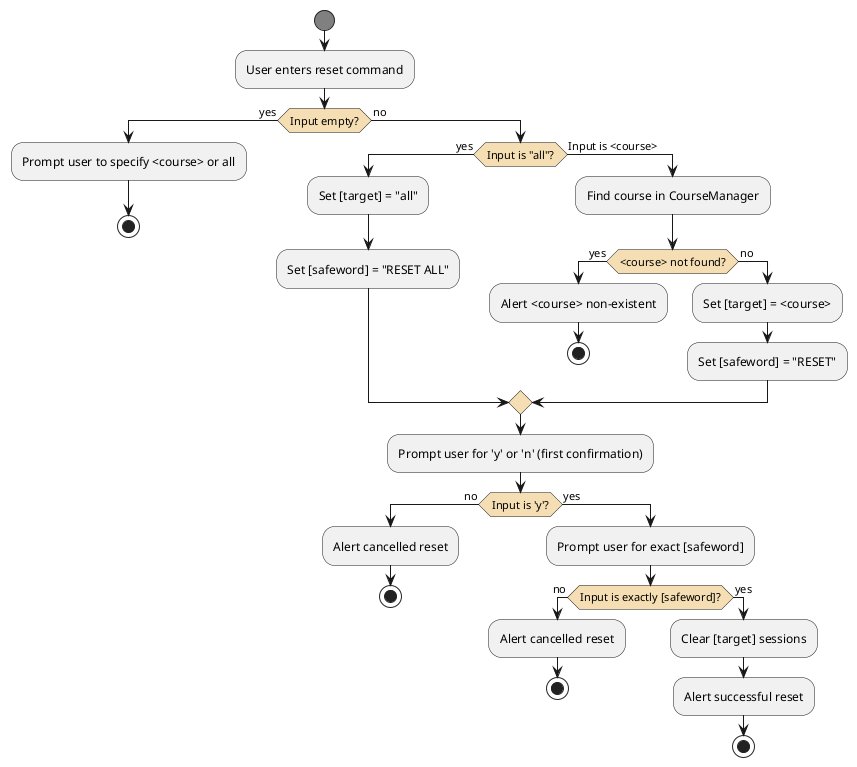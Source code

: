 @startuml
'https://plantuml.com/activity-diagram-beta

skinparam ActivityStartColor #Gray
skinparam ActivityEndColor #Gray
skinparam ActivityDiamondBackgroundColor #Wheat
skinparam Padding 1
skinparam ParticipantPadding 1
skinparam BoxPadding 1

start

:User enters reset command;

if (Input empty?) then (yes)
    :Prompt user to specify <course> or all;
    stop
else (no)

if (Input is "all"?) then (yes)
    :Set [target] = "all";
    :Set [safeword] = "RESET ALL";

else (Input is <course>)
    :Find course in CourseManager;
    if (<course> not found?) then (yes)
        :Alert <course> non-existent;
        stop
    else (no)
    :Set [target] = <course>;
    :Set [safeword] = "RESET";
    endif
endif

:Prompt user for 'y' or 'n' (first confirmation);

if (Input is 'y'?) then (no)
    :Alert cancelled reset;
    stop
else (yes)

:Prompt user for exact [safeword];

if (Input is exactly [safeword]?) then (no)
    :Alert cancelled reset;
    stop
else (yes)

:Clear [target] sessions;
:Alert successful reset;

stop
@enduml